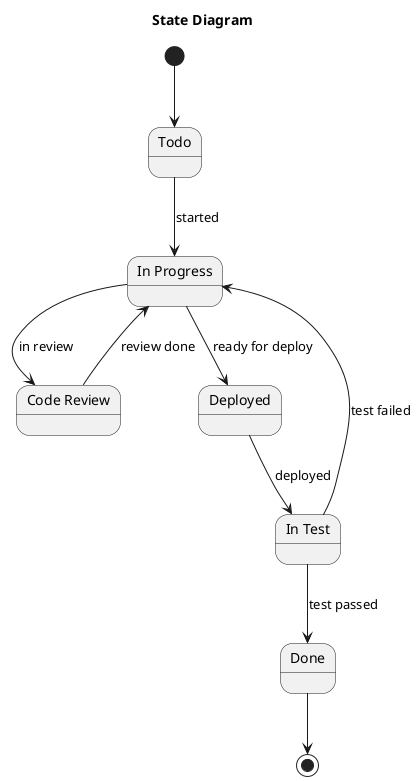 @startuml

title State Diagram

    state "Todo" as TODO
    state "In Progress" as IP
    state "Code Review" as CR
    state "Deployed" as DEP
    state "In Test" as TST
    state "Done" as D
    
    [*] --> TODO
    TODO --> IP: started
    IP --> CR: in review
    CR --> IP: review done
    IP --> DEP: ready for deploy
    DEP --> TST: deployed
    TST --> IP: test failed
    TST --> D: test passed
    D --> [*]

@enduml